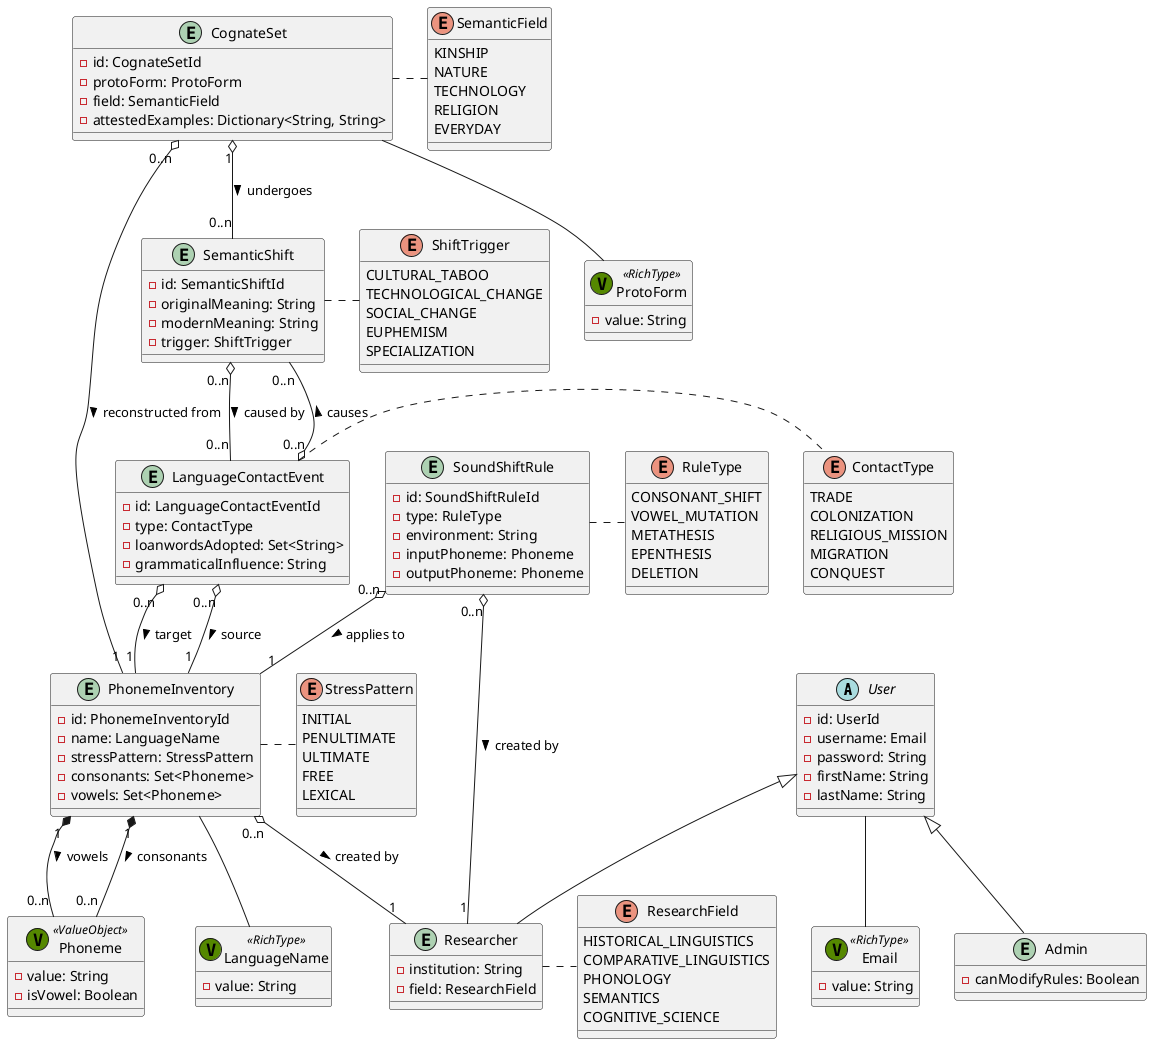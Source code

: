 @startuml
'https://plantuml.com/class-diagram

abstract class User {
    - id: UserId
    - username: Email
    - password: String
    - firstName: String
    - lastName: String
}

entity Admin {
    - canModifyRules: Boolean
}

entity Researcher {
    - institution: String
    - field: ResearchField
}

entity PhonemeInventory {
    - id: PhonemeInventoryId
    - name: LanguageName
    - stressPattern: StressPattern
    - consonants: Set<Phoneme>
    - vowels: Set<Phoneme>
}

entity SoundShiftRule {
    - id: SoundShiftRuleId
    - type: RuleType
    - environment: String
    - inputPhoneme: Phoneme
    - outputPhoneme: Phoneme
}

entity CognateSet {
    - id: CognateSetId
    - protoForm: ProtoForm
    - field: SemanticField
    - attestedExamples: Dictionary<String, String>
}

entity SemanticShift {
    - id: SemanticShiftId
    - originalMeaning: String
    - modernMeaning: String
    - trigger: ShiftTrigger
}

entity LanguageContactEvent {
    - id: LanguageContactEventId
    - type: ContactType
    - loanwordsAdopted: Set<String>
    - grammaticalInfluence: String
}

class Phoneme << (V,#558800) ValueObject >> {
    - value: String
    - isVowel: Boolean
}

class LanguageName << (V,#558800) RichType >> {
    - value: String
}

class ProtoForm << (V,#558800) RichType >> {
    - value: String
}

class Email << (V,#558800) RichType >> {
    - value: String
}

enum StressPattern {
    INITIAL
    PENULTIMATE
    ULTIMATE
    FREE
    LEXICAL
}

enum RuleType {
    CONSONANT_SHIFT
    VOWEL_MUTATION
    METATHESIS
    EPENTHESIS
    DELETION
}

enum SemanticField {
    KINSHIP
    NATURE
    TECHNOLOGY
    RELIGION
    EVERYDAY
}

enum ShiftTrigger {
    CULTURAL_TABOO
    TECHNOLOGICAL_CHANGE
    SOCIAL_CHANGE
    EUPHEMISM
    SPECIALIZATION
}

enum ContactType {
    TRADE
    COLONIZATION
    RELIGIOUS_MISSION
    MIGRATION
    CONQUEST
}

enum ResearchField {
    HISTORICAL_LINGUISTICS
    COMPARATIVE_LINGUISTICS
    PHONOLOGY
    SEMANTICS
    COGNITIVE_SCIENCE
}

' Inheritance relationships
User <|-- Admin
User <|-- Researcher

' Associations with aggregation
PhonemeInventory "0..n" o-- "1" Researcher : > created by
SoundShiftRule "0..n" o-- "1" PhonemeInventory : > applies to
SoundShiftRule "0..n" o-- "1" Researcher : > created by
CognateSet "0..n" o-- "1" PhonemeInventory : > reconstructed from
CognateSet "1" o-- "0..n" SemanticShift : > undergoes
SemanticShift "0..n" o-- "0..n" LanguageContactEvent : > caused by
LanguageContactEvent "0..n" o-- "1" PhonemeInventory : > source
LanguageContactEvent "0..n" o-- "1" PhonemeInventory : > target
LanguageContactEvent "0..n" o-- "0..n" SemanticShift : > causes

' Enumerations
PhonemeInventory .right. StressPattern
SoundShiftRule .right. RuleType
CognateSet .right. SemanticField
SemanticShift .right. ShiftTrigger
LanguageContactEvent .right. ContactType
Researcher .right. ResearchField

' ValueObjects
PhonemeInventory "1" *-- "0..n" Phoneme : consonants >
PhonemeInventory "1" *-- "0..n" Phoneme : vowels >
PhonemeInventory -- LanguageName
CognateSet -- ProtoForm
User -- Email

@enduml